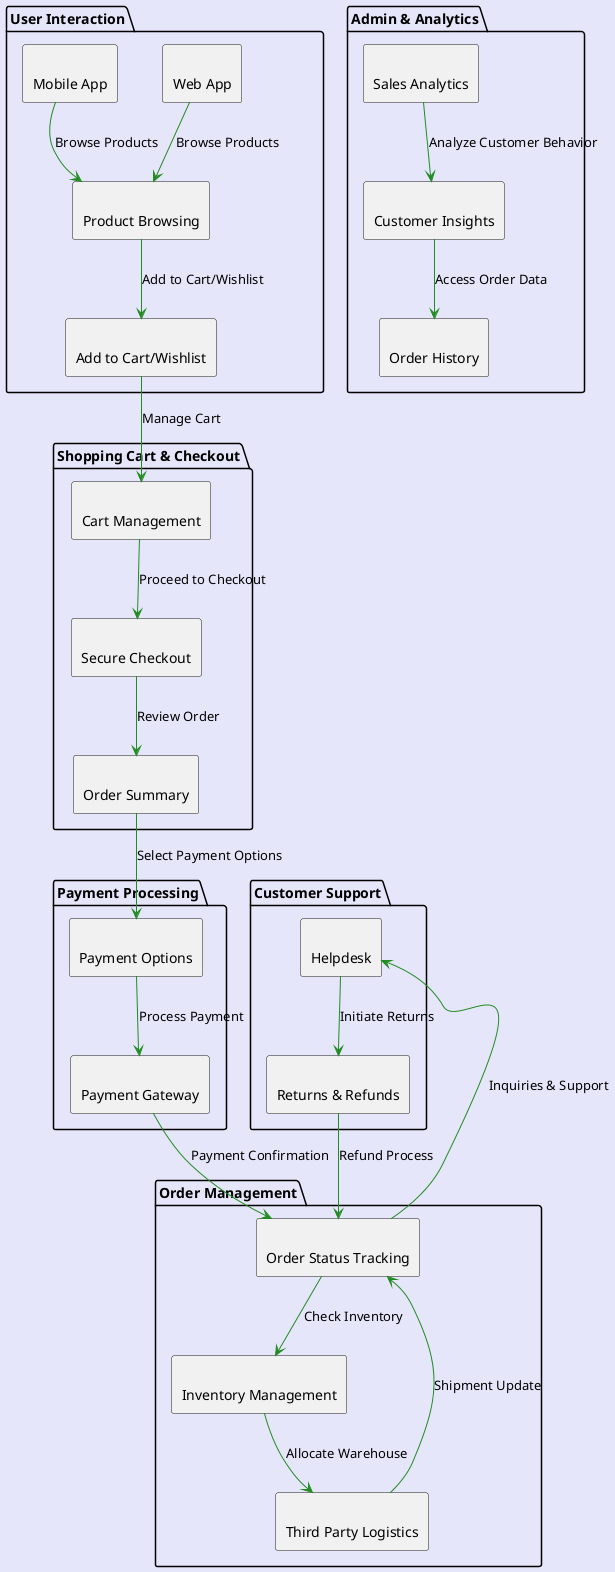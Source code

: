 @startuml
skinparam backgroundColor #E6E6FA
skinparam component {
    BackgroundColor #FFD700
    FontColor black
    BorderColor black
    RoundCorner 15
}
skinparam arrow {
    Color #228B22
}

package "User Interaction" {
    rectangle "Web App" as webApp << (L,#ADD8E6) >> 
    rectangle "Mobile App" as mobileApp << (L,#ADD8E6) >> 
    rectangle "Product Browsing" as productBrowsing << (L,#ADD8E6) >> 
    rectangle "Add to Cart/Wishlist" as addToCart << (L,#ADD8E6) >> 
}

package "Shopping Cart & Checkout" {
    rectangle "Cart Management" as cartManagement << (L,#90EE90) >> 
    rectangle "Secure Checkout" as secureCheckout << (L,#90EE90) >> 
    rectangle "Order Summary" as orderSummary << (L,#90EE90) >> 
}

package "Payment Processing" {
    rectangle "Payment Options" as paymentOptions << (L,#FFEFD5) >> 
    rectangle "Payment Gateway" as paymentGateway << (L,#FFEFD5) >> 
}

package "Order Management" {
    rectangle "Order Status Tracking" as orderTracking << (L,#FFA07A) >> 
    rectangle "Inventory Management" as inventoryManagement << (L,#FFA07A) >> 
    rectangle "Third Party Logistics" as thirdPartyLogistics << (L,#FFA07A) >> 
}

package "Customer Support" {
    rectangle "Helpdesk" as helpdesk << (L,#D3D3D3) >> 
    rectangle "Returns & Refunds" as returns << (L,#D3D3D3) >> 
}

package "Admin & Analytics" {
    rectangle "Sales Analytics" as salesAnalytics << (L,#CD5C5C) >> 
    rectangle "Customer Insights" as customerInsights << (L,#CD5C5C) >> 
    rectangle "Order History" as orderHistory << (L,#CD5C5C) >> 
}

' Data Flow Arrows
webApp --> productBrowsing : "Browse Products"
mobileApp --> productBrowsing : "Browse Products"

productBrowsing --> addToCart : "Add to Cart/Wishlist"

addToCart --> cartManagement : "Manage Cart"
cartManagement --> secureCheckout : "Proceed to Checkout"

secureCheckout --> orderSummary : "Review Order"
orderSummary --> paymentOptions : "Select Payment Options"

paymentOptions --> paymentGateway : "Process Payment"
paymentGateway --> orderTracking : "Payment Confirmation"

orderTracking --> inventoryManagement : "Check Inventory"
inventoryManagement --> thirdPartyLogistics : "Allocate Warehouse"

thirdPartyLogistics --> orderTracking : "Shipment Update"
orderTracking --> helpdesk : "Inquiries & Support"

helpdesk --> returns : "Initiate Returns"
returns --> orderTracking : "Refund Process"

salesAnalytics --> customerInsights : "Analyze Customer Behavior"
customerInsights --> orderHistory : "Access Order Data"

@enduml